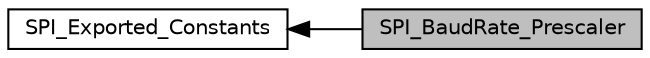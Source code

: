 digraph "SPI_BaudRate_Prescaler"
{
  edge [fontname="Helvetica",fontsize="10",labelfontname="Helvetica",labelfontsize="10"];
  node [fontname="Helvetica",fontsize="10",shape=record];
  rankdir=LR;
  Node1 [label="SPI_Exported_Constants",height=0.2,width=0.4,color="black", fillcolor="white", style="filled",URL="$group___s_p_i___exported___constants.html"];
  Node0 [label="SPI_BaudRate_Prescaler",height=0.2,width=0.4,color="black", fillcolor="grey75", style="filled", fontcolor="black"];
  Node1->Node0 [shape=plaintext, dir="back", style="solid"];
}
